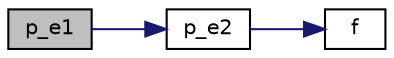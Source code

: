 digraph "p_e1"
{
  edge [fontname="Helvetica",fontsize="10",labelfontname="Helvetica",labelfontsize="10"];
  node [fontname="Helvetica",fontsize="10",shape=record];
  rankdir="LR";
  Node1 [label="p_e1",height=0.2,width=0.4,color="black", fillcolor="grey75", style="filled", fontcolor="black"];
  Node1 -> Node2 [color="midnightblue",fontsize="10",style="solid"];
  Node2 [label="p_e2",height=0.2,width=0.4,color="black", fillcolor="white", style="filled",URL="$d7/dd1/80211b_8c.html#a25e6b6e9afd7147b259b4933b293d98d"];
  Node2 -> Node3 [color="midnightblue",fontsize="10",style="solid"];
  Node3 [label="f",height=0.2,width=0.4,color="black", fillcolor="white", style="filled",URL="$d7/dd1/80211b_8c.html#ae7ffc1a8f84fa47a0812b2f2b9627132"];
}
